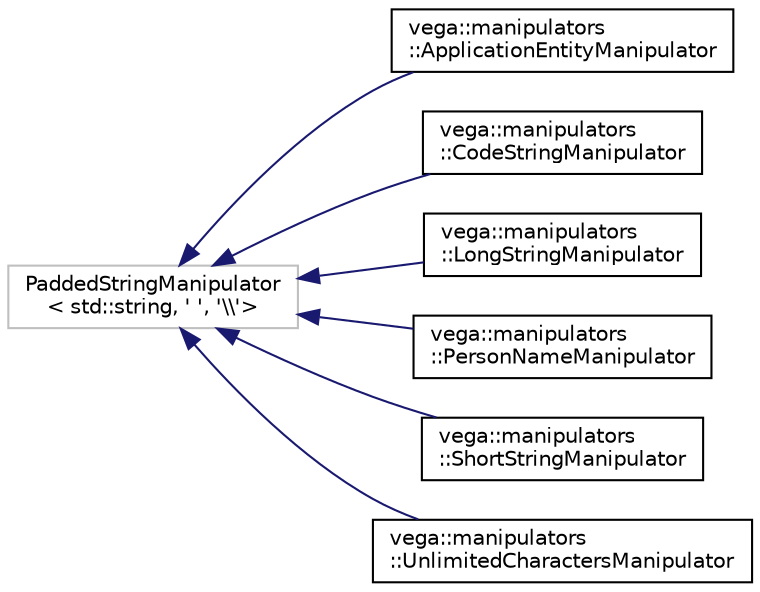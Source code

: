 digraph "Graphical Class Hierarchy"
{
  edge [fontname="Helvetica",fontsize="10",labelfontname="Helvetica",labelfontsize="10"];
  node [fontname="Helvetica",fontsize="10",shape=record];
  rankdir="LR";
  Node70 [label="PaddedStringManipulator\l\< std::string, ' ', '\\\\'\>",height=0.2,width=0.4,color="grey75", fillcolor="white", style="filled"];
  Node70 -> Node0 [dir="back",color="midnightblue",fontsize="10",style="solid",fontname="Helvetica"];
  Node0 [label="vega::manipulators\l::ApplicationEntityManipulator",height=0.2,width=0.4,color="black", fillcolor="white", style="filled",URL="$classvega_1_1manipulators_1_1ApplicationEntityManipulator.html"];
  Node70 -> Node72 [dir="back",color="midnightblue",fontsize="10",style="solid",fontname="Helvetica"];
  Node72 [label="vega::manipulators\l::CodeStringManipulator",height=0.2,width=0.4,color="black", fillcolor="white", style="filled",URL="$classvega_1_1manipulators_1_1CodeStringManipulator.html"];
  Node70 -> Node73 [dir="back",color="midnightblue",fontsize="10",style="solid",fontname="Helvetica"];
  Node73 [label="vega::manipulators\l::LongStringManipulator",height=0.2,width=0.4,color="black", fillcolor="white", style="filled",URL="$classvega_1_1manipulators_1_1LongStringManipulator.html"];
  Node70 -> Node74 [dir="back",color="midnightblue",fontsize="10",style="solid",fontname="Helvetica"];
  Node74 [label="vega::manipulators\l::PersonNameManipulator",height=0.2,width=0.4,color="black", fillcolor="white", style="filled",URL="$classvega_1_1manipulators_1_1PersonNameManipulator.html"];
  Node70 -> Node75 [dir="back",color="midnightblue",fontsize="10",style="solid",fontname="Helvetica"];
  Node75 [label="vega::manipulators\l::ShortStringManipulator",height=0.2,width=0.4,color="black", fillcolor="white", style="filled",URL="$classvega_1_1manipulators_1_1ShortStringManipulator.html"];
  Node70 -> Node76 [dir="back",color="midnightblue",fontsize="10",style="solid",fontname="Helvetica"];
  Node76 [label="vega::manipulators\l::UnlimitedCharactersManipulator",height=0.2,width=0.4,color="black", fillcolor="white", style="filled",URL="$classvega_1_1manipulators_1_1UnlimitedCharactersManipulator.html"];
}
